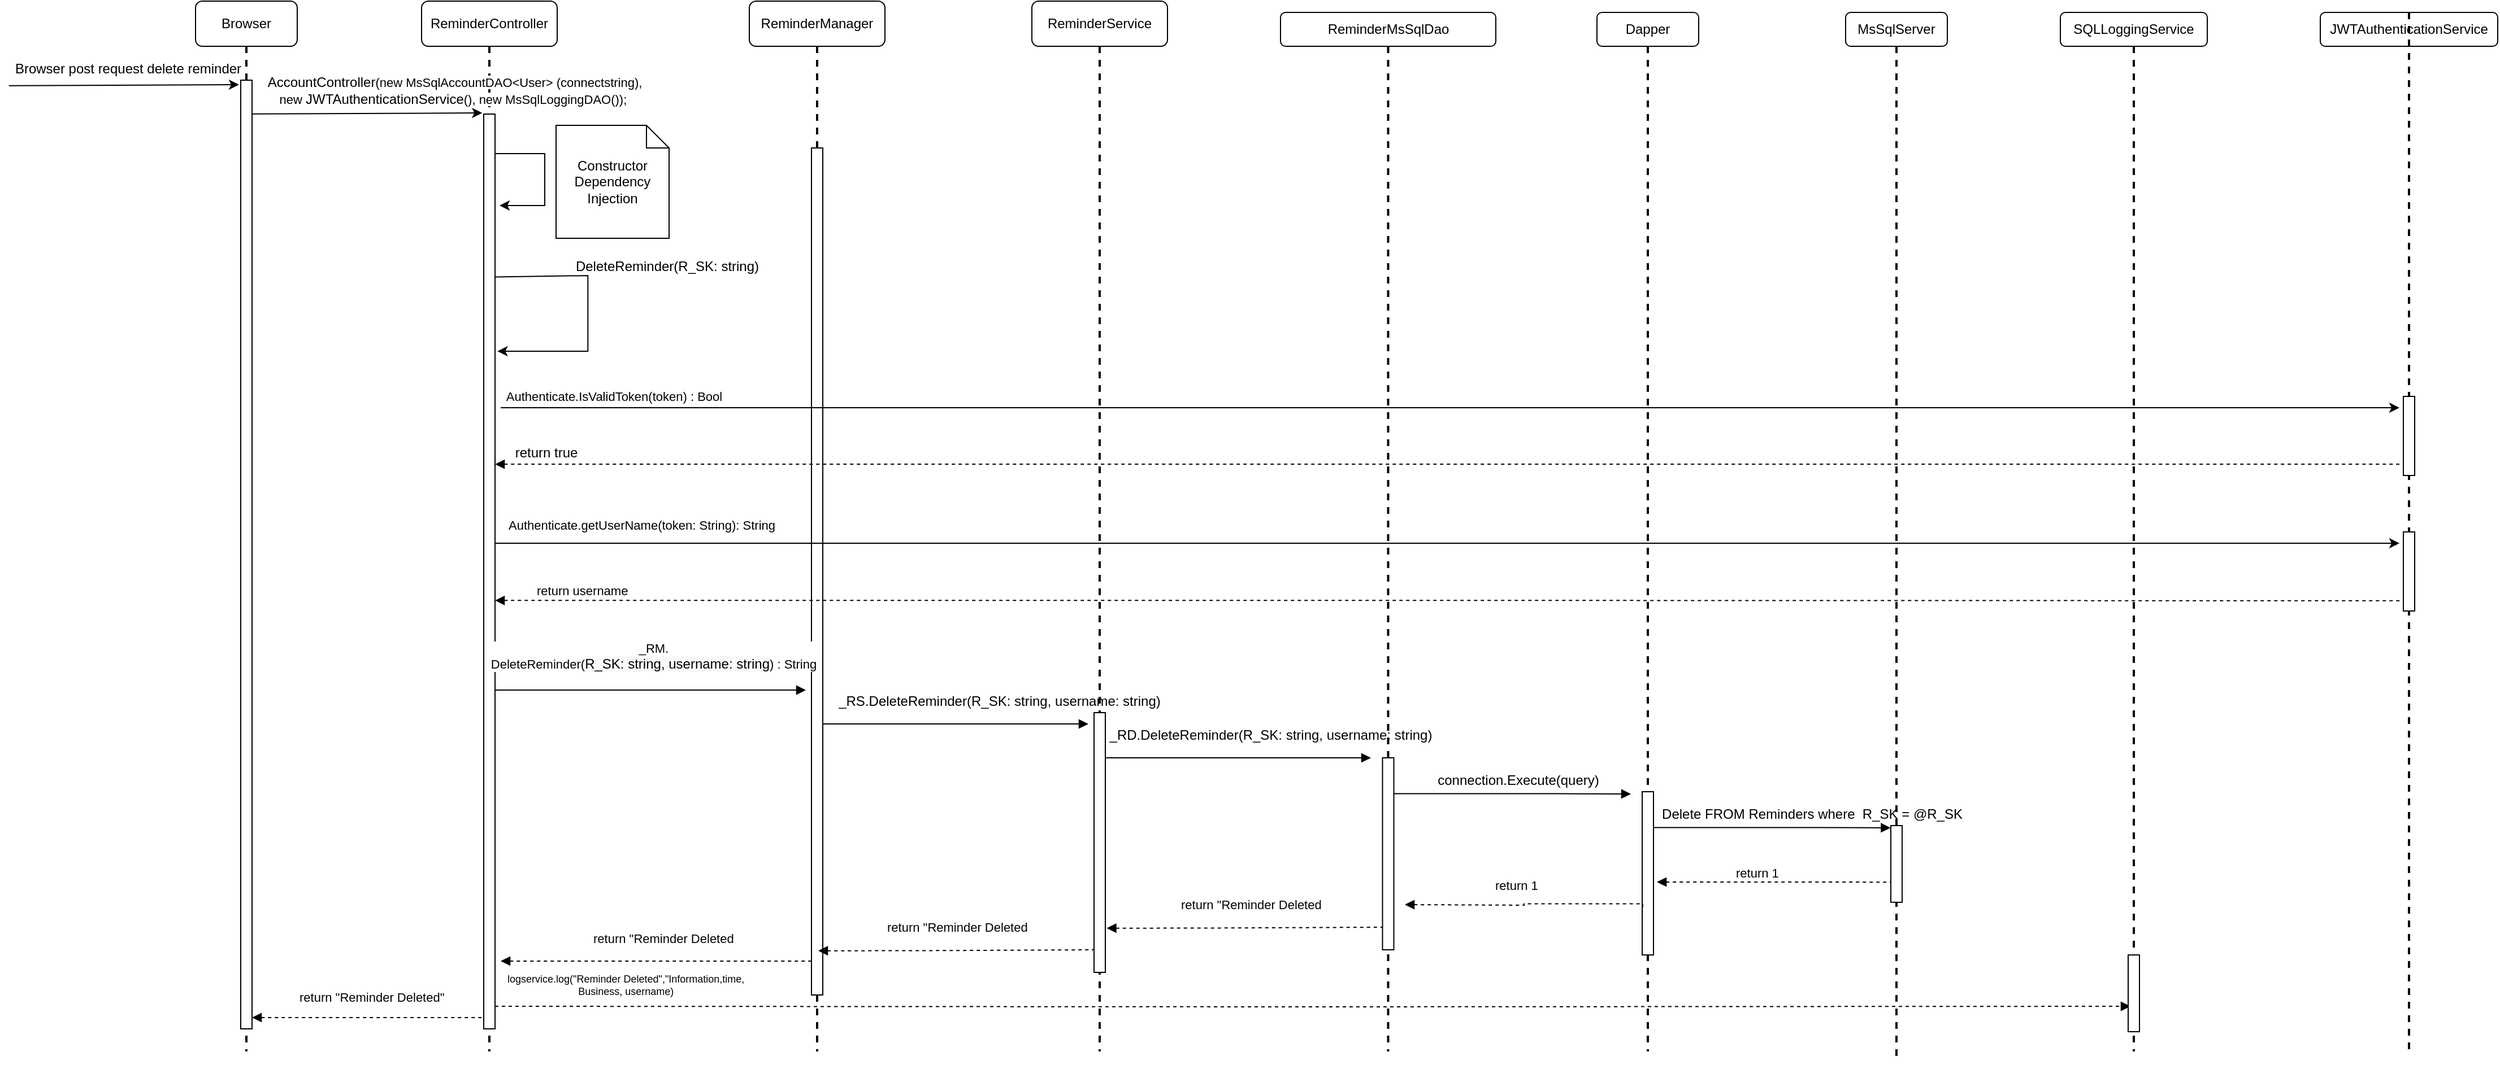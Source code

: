 <?xml version="1.0" encoding="UTF-8"?>
<mxfile version="17.4.0" type="google"><diagram id="2PviY8RJBH_fUjq4cQCe" name="Success"><mxGraphModel dx="2272" dy="794" grid="1" gridSize="10" guides="1" tooltips="1" connect="1" arrows="1" fold="1" page="1" pageScale="1" pageWidth="850" pageHeight="1100" math="0" shadow="0"><root><mxCell id="0"/><mxCell id="1" parent="0"/><mxCell id="3TATyHZlOFZa8ocpUGSo-18" value="" style="line;strokeWidth=2;direction=south;html=1;dashed=1;" parent="1" vertex="1"><mxGeometry x="1580" y="80" width="10" height="900" as="geometry"/></mxCell><mxCell id="3TATyHZlOFZa8ocpUGSo-1" value="Browser" style="rounded=1;whiteSpace=wrap;html=1;" parent="1" vertex="1"><mxGeometry x="80" y="40" width="90" height="40" as="geometry"/></mxCell><mxCell id="3TATyHZlOFZa8ocpUGSo-2" value="ReminderController" style="rounded=1;whiteSpace=wrap;html=1;" parent="1" vertex="1"><mxGeometry x="280" y="40" width="120" height="40" as="geometry"/></mxCell><mxCell id="3TATyHZlOFZa8ocpUGSo-3" value="&lt;span style=&quot;text-align: left&quot;&gt;JWTAuthenticationService&lt;/span&gt;" style="rounded=1;whiteSpace=wrap;html=1;" parent="1" vertex="1"><mxGeometry x="1960" y="50" width="157" height="30" as="geometry"/></mxCell><mxCell id="3TATyHZlOFZa8ocpUGSo-4" value="ReminderManager" style="rounded=1;whiteSpace=wrap;html=1;" parent="1" vertex="1"><mxGeometry x="570" y="40" width="120" height="40" as="geometry"/></mxCell><mxCell id="3TATyHZlOFZa8ocpUGSo-5" value="ReminderService" style="rounded=1;whiteSpace=wrap;html=1;" parent="1" vertex="1"><mxGeometry x="820" y="40" width="120" height="40" as="geometry"/></mxCell><mxCell id="3TATyHZlOFZa8ocpUGSo-6" value="ReminderMsSqlDao" style="rounded=1;whiteSpace=wrap;html=1;" parent="1" vertex="1"><mxGeometry x="1040" y="50" width="190.5" height="30" as="geometry"/></mxCell><mxCell id="3TATyHZlOFZa8ocpUGSo-7" value="Dapper" style="rounded=1;whiteSpace=wrap;html=1;" parent="1" vertex="1"><mxGeometry x="1320" y="50" width="90" height="30" as="geometry"/></mxCell><mxCell id="3TATyHZlOFZa8ocpUGSo-8" value="MsSqlServer" style="rounded=1;whiteSpace=wrap;html=1;" parent="1" vertex="1"><mxGeometry x="1540" y="50" width="90" height="30" as="geometry"/></mxCell><mxCell id="3TATyHZlOFZa8ocpUGSo-9" value="SQLLoggingService" style="rounded=1;whiteSpace=wrap;html=1;" parent="1" vertex="1"><mxGeometry x="1730" y="50" width="130" height="30" as="geometry"/></mxCell><mxCell id="3TATyHZlOFZa8ocpUGSo-10" value="" style="line;strokeWidth=2;direction=south;html=1;dashed=1;" parent="1" vertex="1"><mxGeometry x="120" y="80" width="10" height="890" as="geometry"/></mxCell><mxCell id="3TATyHZlOFZa8ocpUGSo-13" value="" style="line;strokeWidth=2;direction=south;html=1;dashed=1;" parent="1" vertex="1"><mxGeometry x="335" y="80" width="10" height="890" as="geometry"/></mxCell><mxCell id="3TATyHZlOFZa8ocpUGSo-14" value="" style="line;strokeWidth=2;direction=south;html=1;dashed=1;" parent="1" vertex="1"><mxGeometry x="625" y="80" width="10" height="890" as="geometry"/></mxCell><mxCell id="3TATyHZlOFZa8ocpUGSo-15" value="" style="line;strokeWidth=2;direction=south;html=1;dashed=1;" parent="1" vertex="1"><mxGeometry x="875" y="80" width="10" height="890" as="geometry"/></mxCell><mxCell id="3TATyHZlOFZa8ocpUGSo-16" value="" style="line;strokeWidth=2;direction=south;html=1;dashed=1;" parent="1" vertex="1"><mxGeometry x="1130.25" y="80" width="10" height="890" as="geometry"/></mxCell><mxCell id="3TATyHZlOFZa8ocpUGSo-17" value="" style="line;strokeWidth=2;direction=south;html=1;dashed=1;" parent="1" vertex="1"><mxGeometry x="1360" y="80" width="10" height="890" as="geometry"/></mxCell><mxCell id="3TATyHZlOFZa8ocpUGSo-19" value="" style="line;strokeWidth=2;direction=south;html=1;dashed=1;" parent="1" vertex="1"><mxGeometry x="1790" y="80" width="10" height="890" as="geometry"/></mxCell><mxCell id="3TATyHZlOFZa8ocpUGSo-20" value="" style="line;strokeWidth=2;direction=south;html=1;dashed=1;" parent="1" vertex="1"><mxGeometry x="2033.5" y="50" width="10" height="920" as="geometry"/></mxCell><mxCell id="3TATyHZlOFZa8ocpUGSo-24" value="" style="endArrow=classic;html=1;rounded=0;entryX=0;entryY=1;entryDx=0;entryDy=0;exitX=0.022;exitY=1.245;exitDx=0;exitDy=0;exitPerimeter=0;" parent="1" source="3TATyHZlOFZa8ocpUGSo-25" edge="1"><mxGeometry width="50" height="50" relative="1" as="geometry"><mxPoint y="114" as="sourcePoint"/><mxPoint x="118.515" y="113.985" as="targetPoint"/></mxGeometry></mxCell><mxCell id="3TATyHZlOFZa8ocpUGSo-25" value="Browser post request delete reminder" style="text;html=1;align=center;verticalAlign=middle;resizable=0;points=[];autosize=1;strokeColor=none;fillColor=none;" parent="1" vertex="1"><mxGeometry x="-90" y="90" width="220" height="20" as="geometry"/></mxCell><mxCell id="3TATyHZlOFZa8ocpUGSo-26" value="" style="html=1;points=[];perimeter=orthogonalPerimeter;" parent="1" vertex="1"><mxGeometry x="120" y="110" width="10" height="840" as="geometry"/></mxCell><mxCell id="3TATyHZlOFZa8ocpUGSo-27" value="" style="html=1;points=[];perimeter=orthogonalPerimeter;" parent="1" vertex="1"><mxGeometry x="335" y="140" width="10" height="810" as="geometry"/></mxCell><mxCell id="3TATyHZlOFZa8ocpUGSo-28" value="" style="html=1;points=[];perimeter=orthogonalPerimeter;" parent="1" vertex="1"><mxGeometry x="625" y="170" width="10" height="750" as="geometry"/></mxCell><mxCell id="3TATyHZlOFZa8ocpUGSo-29" value="" style="endArrow=classic;html=1;rounded=0;entryX=0;entryY=1;entryDx=0;entryDy=0;exitX=0.022;exitY=1.245;exitDx=0;exitDy=0;exitPerimeter=0;" parent="1" edge="1"><mxGeometry width="50" height="50" relative="1" as="geometry"><mxPoint x="130.0" y="139.91" as="sourcePoint"/><mxPoint x="333.675" y="138.995" as="targetPoint"/></mxGeometry></mxCell><mxCell id="3TATyHZlOFZa8ocpUGSo-30" value="AccountController&lt;span style=&quot;background-color: rgb(255 , 255 , 255) ; font-size: 11px ; text-align: left&quot;&gt;(new MsSqlAccountDAO&amp;lt;User&amp;gt;&amp;nbsp;&lt;/span&gt;&lt;span style=&quot;background-color: rgb(255 , 255 , 255) ; font-size: 11px ; text-align: left&quot;&gt;(connectstring), &lt;br&gt;new&amp;nbsp;&lt;/span&gt;JWTAuthenticationService&lt;span style=&quot;background-color: rgb(255 , 255 , 255) ; font-size: 11px ; text-align: left&quot;&gt;(),&amp;nbsp;new MsSqlLoggingDAO());&amp;nbsp;&lt;/span&gt;&lt;span style=&quot;background-color: rgb(255 , 255 , 255) ; font-size: 11px ; text-align: left&quot;&gt;&lt;br&gt;&lt;/span&gt;" style="text;html=1;align=center;verticalAlign=middle;resizable=0;points=[];autosize=1;strokeColor=none;fillColor=none;" parent="1" vertex="1"><mxGeometry x="133.67" y="104" width="350" height="30" as="geometry"/></mxCell><mxCell id="3TATyHZlOFZa8ocpUGSo-33" value="" style="endArrow=classic;html=1;rounded=0;" parent="1" edge="1"><mxGeometry width="50" height="50" relative="1" as="geometry"><mxPoint x="345" y="175" as="sourcePoint"/><mxPoint x="349" y="221" as="targetPoint"/><Array as="points"><mxPoint x="389" y="175"/><mxPoint x="389" y="221"/></Array></mxGeometry></mxCell><mxCell id="3TATyHZlOFZa8ocpUGSo-34" value="Constructor Dependency Injection" style="shape=note;size=20;whiteSpace=wrap;html=1;" parent="1" vertex="1"><mxGeometry x="399" y="150" width="100" height="100" as="geometry"/></mxCell><mxCell id="3TATyHZlOFZa8ocpUGSo-35" value="" style="endArrow=classic;html=1;rounded=0;exitX=1.283;exitY=0.185;exitDx=0;exitDy=0;exitPerimeter=0;" parent="1" edge="1"><mxGeometry width="50" height="50" relative="1" as="geometry"><mxPoint x="345.0" y="284.3" as="sourcePoint"/><mxPoint x="347.17" y="350" as="targetPoint"/><Array as="points"><mxPoint x="427.17" y="283"/><mxPoint x="427.17" y="350"/></Array></mxGeometry></mxCell><mxCell id="3TATyHZlOFZa8ocpUGSo-36" value="DeleteReminder(R_SK: string)" style="text;html=1;align=center;verticalAlign=middle;resizable=0;points=[];autosize=1;strokeColor=none;fillColor=none;" parent="1" vertex="1"><mxGeometry x="407.17" y="265" width="180" height="20" as="geometry"/></mxCell><mxCell id="3TATyHZlOFZa8ocpUGSo-37" value="" style="html=1;points=[];perimeter=orthogonalPerimeter;" parent="1" vertex="1"><mxGeometry x="2033.5" y="390" width="10" height="70" as="geometry"/></mxCell><mxCell id="3TATyHZlOFZa8ocpUGSo-38" value="" style="endArrow=classic;html=1;rounded=0;" parent="1" edge="1"><mxGeometry width="50" height="50" relative="1" as="geometry"><mxPoint x="350" y="400" as="sourcePoint"/><mxPoint x="2030" y="400" as="targetPoint"/></mxGeometry></mxCell><mxCell id="3TATyHZlOFZa8ocpUGSo-39" value="" style="endArrow=none;endFill=0;html=1;edgeStyle=orthogonalEdgeStyle;align=left;verticalAlign=top;rounded=0;startArrow=block;startFill=1;dashed=1;" parent="1" edge="1"><mxGeometry x="-1" relative="1" as="geometry"><mxPoint x="345" y="450.04" as="sourcePoint"/><mxPoint x="2030" y="450" as="targetPoint"/><Array as="points"><mxPoint x="484" y="450.04"/></Array></mxGeometry></mxCell><mxCell id="3TATyHZlOFZa8ocpUGSo-40" value="Authenticate.IsValidToken(token) : Bool" style="edgeLabel;resizable=0;html=1;align=center;verticalAlign=middle;" parent="1" connectable="0" vertex="1"><mxGeometry x="450.0" y="390.0" as="geometry"/></mxCell><mxCell id="3TATyHZlOFZa8ocpUGSo-41" value="return true" style="text;html=1;align=center;verticalAlign=middle;resizable=0;points=[];autosize=1;strokeColor=none;fillColor=none;" parent="1" vertex="1"><mxGeometry x="355" y="430" width="70" height="20" as="geometry"/></mxCell><mxCell id="3TATyHZlOFZa8ocpUGSo-42" value="" style="endArrow=none;endFill=0;html=1;edgeStyle=orthogonalEdgeStyle;align=left;verticalAlign=top;rounded=0;startArrow=block;startFill=1;dashed=1;entryX=-0.041;entryY=0.87;entryDx=0;entryDy=0;entryPerimeter=0;" parent="1" target="3TATyHZlOFZa8ocpUGSo-44" edge="1"><mxGeometry x="-1" relative="1" as="geometry"><mxPoint x="345" y="570.64" as="sourcePoint"/><mxPoint x="1648.62" y="570.0" as="targetPoint"/><Array as="points"><mxPoint x="1074" y="571"/><mxPoint x="1803" y="570"/></Array></mxGeometry></mxCell><mxCell id="3TATyHZlOFZa8ocpUGSo-43" value="return username" style="edgeLabel;resizable=0;html=1;align=left;verticalAlign=bottom;" parent="3TATyHZlOFZa8ocpUGSo-42" connectable="0" vertex="1"><mxGeometry x="-1" relative="1" as="geometry"><mxPoint x="35" as="offset"/></mxGeometry></mxCell><mxCell id="3TATyHZlOFZa8ocpUGSo-44" value="" style="html=1;points=[];perimeter=orthogonalPerimeter;" parent="1" vertex="1"><mxGeometry x="2033.5" y="510" width="10" height="70" as="geometry"/></mxCell><mxCell id="3TATyHZlOFZa8ocpUGSo-45" value="" style="endArrow=classic;html=1;rounded=0;" parent="1" edge="1"><mxGeometry width="50" height="50" relative="1" as="geometry"><mxPoint x="345" y="520" as="sourcePoint"/><mxPoint x="2030" y="520" as="targetPoint"/></mxGeometry></mxCell><mxCell id="3TATyHZlOFZa8ocpUGSo-46" value="&lt;span style=&quot;color: rgb(0, 0, 0); font-family: helvetica; font-size: 11px; font-style: normal; font-weight: 400; letter-spacing: normal; text-align: left; text-indent: 0px; text-transform: none; word-spacing: 0px; background-color: rgb(255, 255, 255); display: inline; float: none;&quot;&gt;Authenticate.getUserName(token: String): String&lt;/span&gt;" style="text;whiteSpace=wrap;html=1;" parent="1" vertex="1"><mxGeometry x="355" y="490" width="260" height="30" as="geometry"/></mxCell><mxCell id="3TATyHZlOFZa8ocpUGSo-47" value="" style="endArrow=block;endFill=1;html=1;edgeStyle=orthogonalEdgeStyle;align=left;verticalAlign=top;rounded=0;exitX=1.133;exitY=0.18;exitDx=0;exitDy=0;exitPerimeter=0;" parent="1" edge="1"><mxGeometry x="-1" relative="1" as="geometry"><mxPoint x="345.0" y="650.0" as="sourcePoint"/><mxPoint x="620" y="650.01" as="targetPoint"/><Array as="points"><mxPoint x="528.67" y="650.38"/></Array></mxGeometry></mxCell><mxCell id="3TATyHZlOFZa8ocpUGSo-48" value="_RM.&lt;br&gt;&lt;span style=&quot;text-align: left&quot;&gt;DeleteReminder(&lt;/span&gt;&lt;span style=&quot;font-size: 12px ; background-color: rgb(248 , 249 , 250)&quot;&gt;R_SK: string,&lt;/span&gt;&lt;span style=&quot;font-size: 12px ; background-color: rgb(248 , 249 , 250)&quot;&gt;&amp;nbsp;username: string&lt;/span&gt;&lt;span style=&quot;text-align: left&quot;&gt;)&lt;/span&gt;&amp;nbsp;: String&lt;span style=&quot;text-align: left&quot;&gt;&lt;br&gt;&lt;/span&gt;" style="edgeLabel;html=1;align=center;verticalAlign=middle;resizable=0;points=[];" parent="3TATyHZlOFZa8ocpUGSo-47" connectable="0" vertex="1"><mxGeometry x="-0.158" y="2" relative="1" as="geometry"><mxPoint x="24" y="-28" as="offset"/></mxGeometry></mxCell><mxCell id="3TATyHZlOFZa8ocpUGSo-51" value="" style="html=1;points=[];perimeter=orthogonalPerimeter;" parent="1" vertex="1"><mxGeometry x="875" y="670" width="10" height="230" as="geometry"/></mxCell><mxCell id="3TATyHZlOFZa8ocpUGSo-49" value="" style="endArrow=block;endFill=1;html=1;edgeStyle=orthogonalEdgeStyle;align=left;verticalAlign=top;rounded=0;exitX=1.133;exitY=0.18;exitDx=0;exitDy=0;exitPerimeter=0;" parent="1" edge="1"><mxGeometry x="-1" relative="1" as="geometry"><mxPoint x="635" y="680.0" as="sourcePoint"/><mxPoint x="870" y="680" as="targetPoint"/><Array as="points"><mxPoint x="818.67" y="680.37"/></Array></mxGeometry></mxCell><mxCell id="3TATyHZlOFZa8ocpUGSo-50" value="&lt;div style=&quot;text-align: left&quot;&gt;&lt;span style=&quot;font-size: 12px ; text-align: center&quot;&gt;_RS.DeleteReminder(&lt;/span&gt;&lt;span style=&quot;text-align: center ; font-size: 12px&quot;&gt;R_SK: string,&lt;/span&gt;&lt;span style=&quot;text-align: center ; font-size: 12px&quot;&gt;&amp;nbsp;username: string&lt;/span&gt;&lt;span style=&quot;font-size: 12px ; text-align: center&quot;&gt;)&lt;/span&gt;&lt;br&gt;&lt;/div&gt;" style="edgeLabel;html=1;align=center;verticalAlign=middle;resizable=0;points=[];labelBackgroundColor=none;" parent="3TATyHZlOFZa8ocpUGSo-49" connectable="0" vertex="1"><mxGeometry x="-0.323" relative="1" as="geometry"><mxPoint x="76" y="-20" as="offset"/></mxGeometry></mxCell><mxCell id="cN6rEkI6ggIDFd2Uq2PF-1" value="" style="endArrow=block;endFill=1;html=1;edgeStyle=orthogonalEdgeStyle;align=left;verticalAlign=top;rounded=0;exitX=1.133;exitY=0.18;exitDx=0;exitDy=0;exitPerimeter=0;" parent="1" edge="1"><mxGeometry x="-1" relative="1" as="geometry"><mxPoint x="885" y="710" as="sourcePoint"/><mxPoint x="1120" y="710" as="targetPoint"/><Array as="points"><mxPoint x="1068.67" y="710.37"/></Array></mxGeometry></mxCell><mxCell id="cN6rEkI6ggIDFd2Uq2PF-2" value="&lt;div style=&quot;text-align: left&quot;&gt;&lt;span style=&quot;font-size: 12px ; text-align: center&quot;&gt;_RD.DeleteReminder(&lt;/span&gt;&lt;span style=&quot;text-align: center ; font-size: 12px&quot;&gt;R_SK: string,&lt;/span&gt;&lt;span style=&quot;text-align: center ; font-size: 12px&quot;&gt;&amp;nbsp;username: string&lt;/span&gt;&lt;span style=&quot;font-size: 12px ; text-align: center&quot;&gt;)&lt;/span&gt;&lt;br&gt;&lt;/div&gt;" style="edgeLabel;html=1;align=center;verticalAlign=middle;resizable=0;points=[];labelBackgroundColor=none;" parent="cN6rEkI6ggIDFd2Uq2PF-1" connectable="0" vertex="1"><mxGeometry x="-0.323" relative="1" as="geometry"><mxPoint x="66" y="-20" as="offset"/></mxGeometry></mxCell><mxCell id="cN6rEkI6ggIDFd2Uq2PF-3" value="" style="html=1;points=[];perimeter=orthogonalPerimeter;" parent="1" vertex="1"><mxGeometry x="1130.25" y="710" width="10" height="170" as="geometry"/></mxCell><mxCell id="cN6rEkI6ggIDFd2Uq2PF-4" value="" style="endArrow=block;endFill=1;html=1;edgeStyle=orthogonalEdgeStyle;align=left;verticalAlign=top;rounded=0;exitX=1.133;exitY=0.18;exitDx=0;exitDy=0;exitPerimeter=0;" parent="1" edge="1"><mxGeometry x="-1" relative="1" as="geometry"><mxPoint x="1140.25" y="741.78" as="sourcePoint"/><mxPoint x="1350" y="742" as="targetPoint"/><Array as="points"><mxPoint x="1285.25" y="741.78"/><mxPoint x="1285.25" y="741.78"/></Array></mxGeometry></mxCell><mxCell id="cN6rEkI6ggIDFd2Uq2PF-5" value="&lt;div style=&quot;text-align: center&quot;&gt;&lt;span style=&quot;font-size: 12px&quot;&gt;connection.Execute(query)&lt;/span&gt;&lt;/div&gt;" style="edgeLabel;html=1;align=center;verticalAlign=middle;resizable=0;points=[];labelBackgroundColor=none;" parent="cN6rEkI6ggIDFd2Uq2PF-4" connectable="0" vertex="1"><mxGeometry x="-0.323" relative="1" as="geometry"><mxPoint x="39" y="-12" as="offset"/></mxGeometry></mxCell><mxCell id="cN6rEkI6ggIDFd2Uq2PF-6" value="" style="html=1;points=[];perimeter=orthogonalPerimeter;" parent="1" vertex="1"><mxGeometry x="1360" y="740" width="10" height="144.56" as="geometry"/></mxCell><mxCell id="cN6rEkI6ggIDFd2Uq2PF-7" value="" style="html=1;points=[];perimeter=orthogonalPerimeter;" parent="1" vertex="1"><mxGeometry x="1580" y="770.0" width="10" height="67.94" as="geometry"/></mxCell><mxCell id="cN6rEkI6ggIDFd2Uq2PF-12" value="" style="endArrow=block;endFill=1;html=1;edgeStyle=orthogonalEdgeStyle;align=left;verticalAlign=top;rounded=0;exitX=1.133;exitY=0.18;exitDx=0;exitDy=0;exitPerimeter=0;" parent="1" edge="1"><mxGeometry x="-1" relative="1" as="geometry"><mxPoint x="1370" y="771.78" as="sourcePoint"/><mxPoint x="1579.75" y="772" as="targetPoint"/><Array as="points"><mxPoint x="1515" y="771.78"/><mxPoint x="1515" y="771.78"/></Array></mxGeometry></mxCell><mxCell id="cN6rEkI6ggIDFd2Uq2PF-13" value="&lt;div style=&quot;text-align: center&quot;&gt;&lt;span style=&quot;font-size: 12px&quot;&gt;Delete FROM Reminders where&amp;nbsp; R_SK = @R_SK&lt;/span&gt;&lt;/div&gt;" style="edgeLabel;html=1;align=center;verticalAlign=middle;resizable=0;points=[];labelBackgroundColor=none;" parent="cN6rEkI6ggIDFd2Uq2PF-12" connectable="0" vertex="1"><mxGeometry x="-0.323" relative="1" as="geometry"><mxPoint x="69" y="-12" as="offset"/></mxGeometry></mxCell><mxCell id="cN6rEkI6ggIDFd2Uq2PF-14" value="" style="endArrow=none;endFill=0;html=1;edgeStyle=orthogonalEdgeStyle;align=left;verticalAlign=top;rounded=0;startArrow=block;startFill=1;dashed=1;exitX=1.2;exitY=0.623;exitDx=0;exitDy=0;exitPerimeter=0;" parent="1" edge="1"><mxGeometry x="-1" relative="1" as="geometry"><mxPoint x="1373" y="820.001" as="sourcePoint"/><mxPoint x="1580.0" y="820.13" as="targetPoint"/><Array as="points"><mxPoint x="1530" y="820"/><mxPoint x="1530" y="820"/></Array></mxGeometry></mxCell><mxCell id="cN6rEkI6ggIDFd2Uq2PF-15" value="return 1" style="edgeLabel;resizable=0;html=1;align=left;verticalAlign=bottom;" parent="cN6rEkI6ggIDFd2Uq2PF-14" connectable="0" vertex="1"><mxGeometry x="-1" relative="1" as="geometry"><mxPoint x="68" as="offset"/></mxGeometry></mxCell><mxCell id="cN6rEkI6ggIDFd2Uq2PF-24" value="" style="endArrow=none;endFill=0;html=1;edgeStyle=orthogonalEdgeStyle;align=left;verticalAlign=top;rounded=0;startArrow=block;startFill=1;dashed=1;" parent="1" edge="1"><mxGeometry x="-1" relative="1" as="geometry"><mxPoint x="1150" y="840" as="sourcePoint"/><mxPoint x="1360.0" y="849.19" as="targetPoint"/><Array as="points"/></mxGeometry></mxCell><mxCell id="cN6rEkI6ggIDFd2Uq2PF-25" value="return 1" style="edgeLabel;resizable=0;html=1;align=left;verticalAlign=bottom;" parent="cN6rEkI6ggIDFd2Uq2PF-24" connectable="0" vertex="1"><mxGeometry x="-1" relative="1" as="geometry"><mxPoint x="78" y="-9" as="offset"/></mxGeometry></mxCell><mxCell id="cN6rEkI6ggIDFd2Uq2PF-31" value="" style="endArrow=none;endFill=0;html=1;edgeStyle=orthogonalEdgeStyle;align=left;verticalAlign=top;rounded=0;startArrow=block;startFill=1;dashed=1;exitX=1;exitY=0.874;exitDx=0;exitDy=0;exitPerimeter=0;" parent="1" edge="1"><mxGeometry x="-1" relative="1" as="geometry"><mxPoint x="886.25" y="860.83" as="sourcePoint"/><mxPoint x="1130.25" y="860.0" as="targetPoint"/><Array as="points"><mxPoint x="967.25" y="860.81"/></Array></mxGeometry></mxCell><mxCell id="cN6rEkI6ggIDFd2Uq2PF-32" value="return &quot;Reminder Deleted" style="edgeLabel;resizable=0;html=1;align=left;verticalAlign=bottom;" parent="cN6rEkI6ggIDFd2Uq2PF-31" connectable="0" vertex="1"><mxGeometry x="-1" relative="1" as="geometry"><mxPoint x="64" y="-12" as="offset"/></mxGeometry></mxCell><mxCell id="cN6rEkI6ggIDFd2Uq2PF-36" value="" style="endArrow=none;endFill=0;html=1;edgeStyle=orthogonalEdgeStyle;align=left;verticalAlign=top;rounded=0;startArrow=block;startFill=1;dashed=1;exitX=1;exitY=0.874;exitDx=0;exitDy=0;exitPerimeter=0;" parent="1" edge="1"><mxGeometry x="-1" relative="1" as="geometry"><mxPoint x="631" y="880.83" as="sourcePoint"/><mxPoint x="875.0" y="880.0" as="targetPoint"/><Array as="points"><mxPoint x="712" y="880.81"/></Array></mxGeometry></mxCell><mxCell id="cN6rEkI6ggIDFd2Uq2PF-37" value="return &quot;Reminder Deleted" style="edgeLabel;resizable=0;html=1;align=left;verticalAlign=bottom;" parent="cN6rEkI6ggIDFd2Uq2PF-36" connectable="0" vertex="1"><mxGeometry x="-1" relative="1" as="geometry"><mxPoint x="59" y="-12" as="offset"/></mxGeometry></mxCell><mxCell id="cN6rEkI6ggIDFd2Uq2PF-38" value="" style="endArrow=none;endFill=0;html=1;edgeStyle=orthogonalEdgeStyle;align=left;verticalAlign=top;rounded=0;startArrow=block;startFill=1;dashed=1;" parent="1" edge="1"><mxGeometry x="-1" relative="1" as="geometry"><mxPoint x="350" y="890" as="sourcePoint"/><mxPoint x="625.0" y="890.0" as="targetPoint"/><Array as="points"><mxPoint x="462" y="890.81"/></Array></mxGeometry></mxCell><mxCell id="cN6rEkI6ggIDFd2Uq2PF-39" value="return &quot;Reminder Deleted" style="edgeLabel;resizable=0;html=1;align=left;verticalAlign=bottom;" parent="cN6rEkI6ggIDFd2Uq2PF-38" connectable="0" vertex="1"><mxGeometry x="-1" relative="1" as="geometry"><mxPoint x="80" y="-12" as="offset"/></mxGeometry></mxCell><mxCell id="cN6rEkI6ggIDFd2Uq2PF-40" value="" style="endArrow=none;endFill=0;html=1;edgeStyle=orthogonalEdgeStyle;align=left;verticalAlign=top;rounded=0;startArrow=block;startFill=1;dashed=1;" parent="1" edge="1"><mxGeometry x="-1" relative="1" as="geometry"><mxPoint x="130" y="940" as="sourcePoint"/><mxPoint x="335.0" y="940" as="targetPoint"/><Array as="points"><mxPoint x="172" y="940.81"/></Array></mxGeometry></mxCell><mxCell id="cN6rEkI6ggIDFd2Uq2PF-41" value="return &quot;Reminder Deleted&quot;" style="edgeLabel;resizable=0;html=1;align=left;verticalAlign=bottom;" parent="cN6rEkI6ggIDFd2Uq2PF-40" connectable="0" vertex="1"><mxGeometry x="-1" relative="1" as="geometry"><mxPoint x="40" y="-10" as="offset"/></mxGeometry></mxCell><mxCell id="cN6rEkI6ggIDFd2Uq2PF-42" value="" style="endArrow=block;endFill=1;html=1;edgeStyle=orthogonalEdgeStyle;align=left;verticalAlign=top;rounded=0;startArrow=none;startFill=0;dashed=1;entryX=0.2;entryY=0.669;entryDx=0;entryDy=0;entryPerimeter=0;" parent="1" target="cN6rEkI6ggIDFd2Uq2PF-44" edge="1"><mxGeometry x="-1" relative="1" as="geometry"><mxPoint x="345" y="930.0" as="sourcePoint"/><mxPoint x="1780" y="930" as="targetPoint"/><Array as="points"/></mxGeometry></mxCell><mxCell id="cN6rEkI6ggIDFd2Uq2PF-43" value="&lt;div style=&quot;font-size: 9px ; text-align: center&quot;&gt;logservice.log(&quot;Reminder Deleted&quot;,&quot;Information,time,&lt;/div&gt;&lt;div style=&quot;font-size: 9px ; text-align: center&quot;&gt;Business, username)&lt;/div&gt;" style="edgeLabel;resizable=0;html=1;align=left;verticalAlign=bottom;" parent="cN6rEkI6ggIDFd2Uq2PF-42" connectable="0" vertex="1"><mxGeometry x="-1" relative="1" as="geometry"><mxPoint x="9" y="-6" as="offset"/></mxGeometry></mxCell><mxCell id="cN6rEkI6ggIDFd2Uq2PF-44" value="" style="html=1;points=[];perimeter=orthogonalPerimeter;" parent="1" vertex="1"><mxGeometry x="1790" y="884.56" width="10" height="67.94" as="geometry"/></mxCell></root></mxGraphModel></diagram></mxfile>